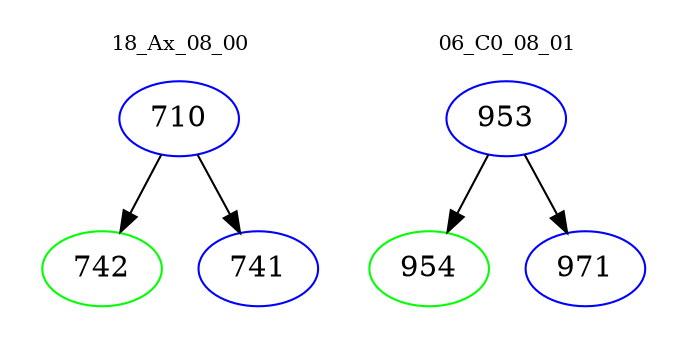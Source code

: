 digraph{
subgraph cluster_0 {
color = white
label = "18_Ax_08_00";
fontsize=10;
T0_710 [label="710", color="blue"]
T0_710 -> T0_742 [color="black"]
T0_742 [label="742", color="green"]
T0_710 -> T0_741 [color="black"]
T0_741 [label="741", color="blue"]
}
subgraph cluster_1 {
color = white
label = "06_C0_08_01";
fontsize=10;
T1_953 [label="953", color="blue"]
T1_953 -> T1_954 [color="black"]
T1_954 [label="954", color="green"]
T1_953 -> T1_971 [color="black"]
T1_971 [label="971", color="blue"]
}
}
